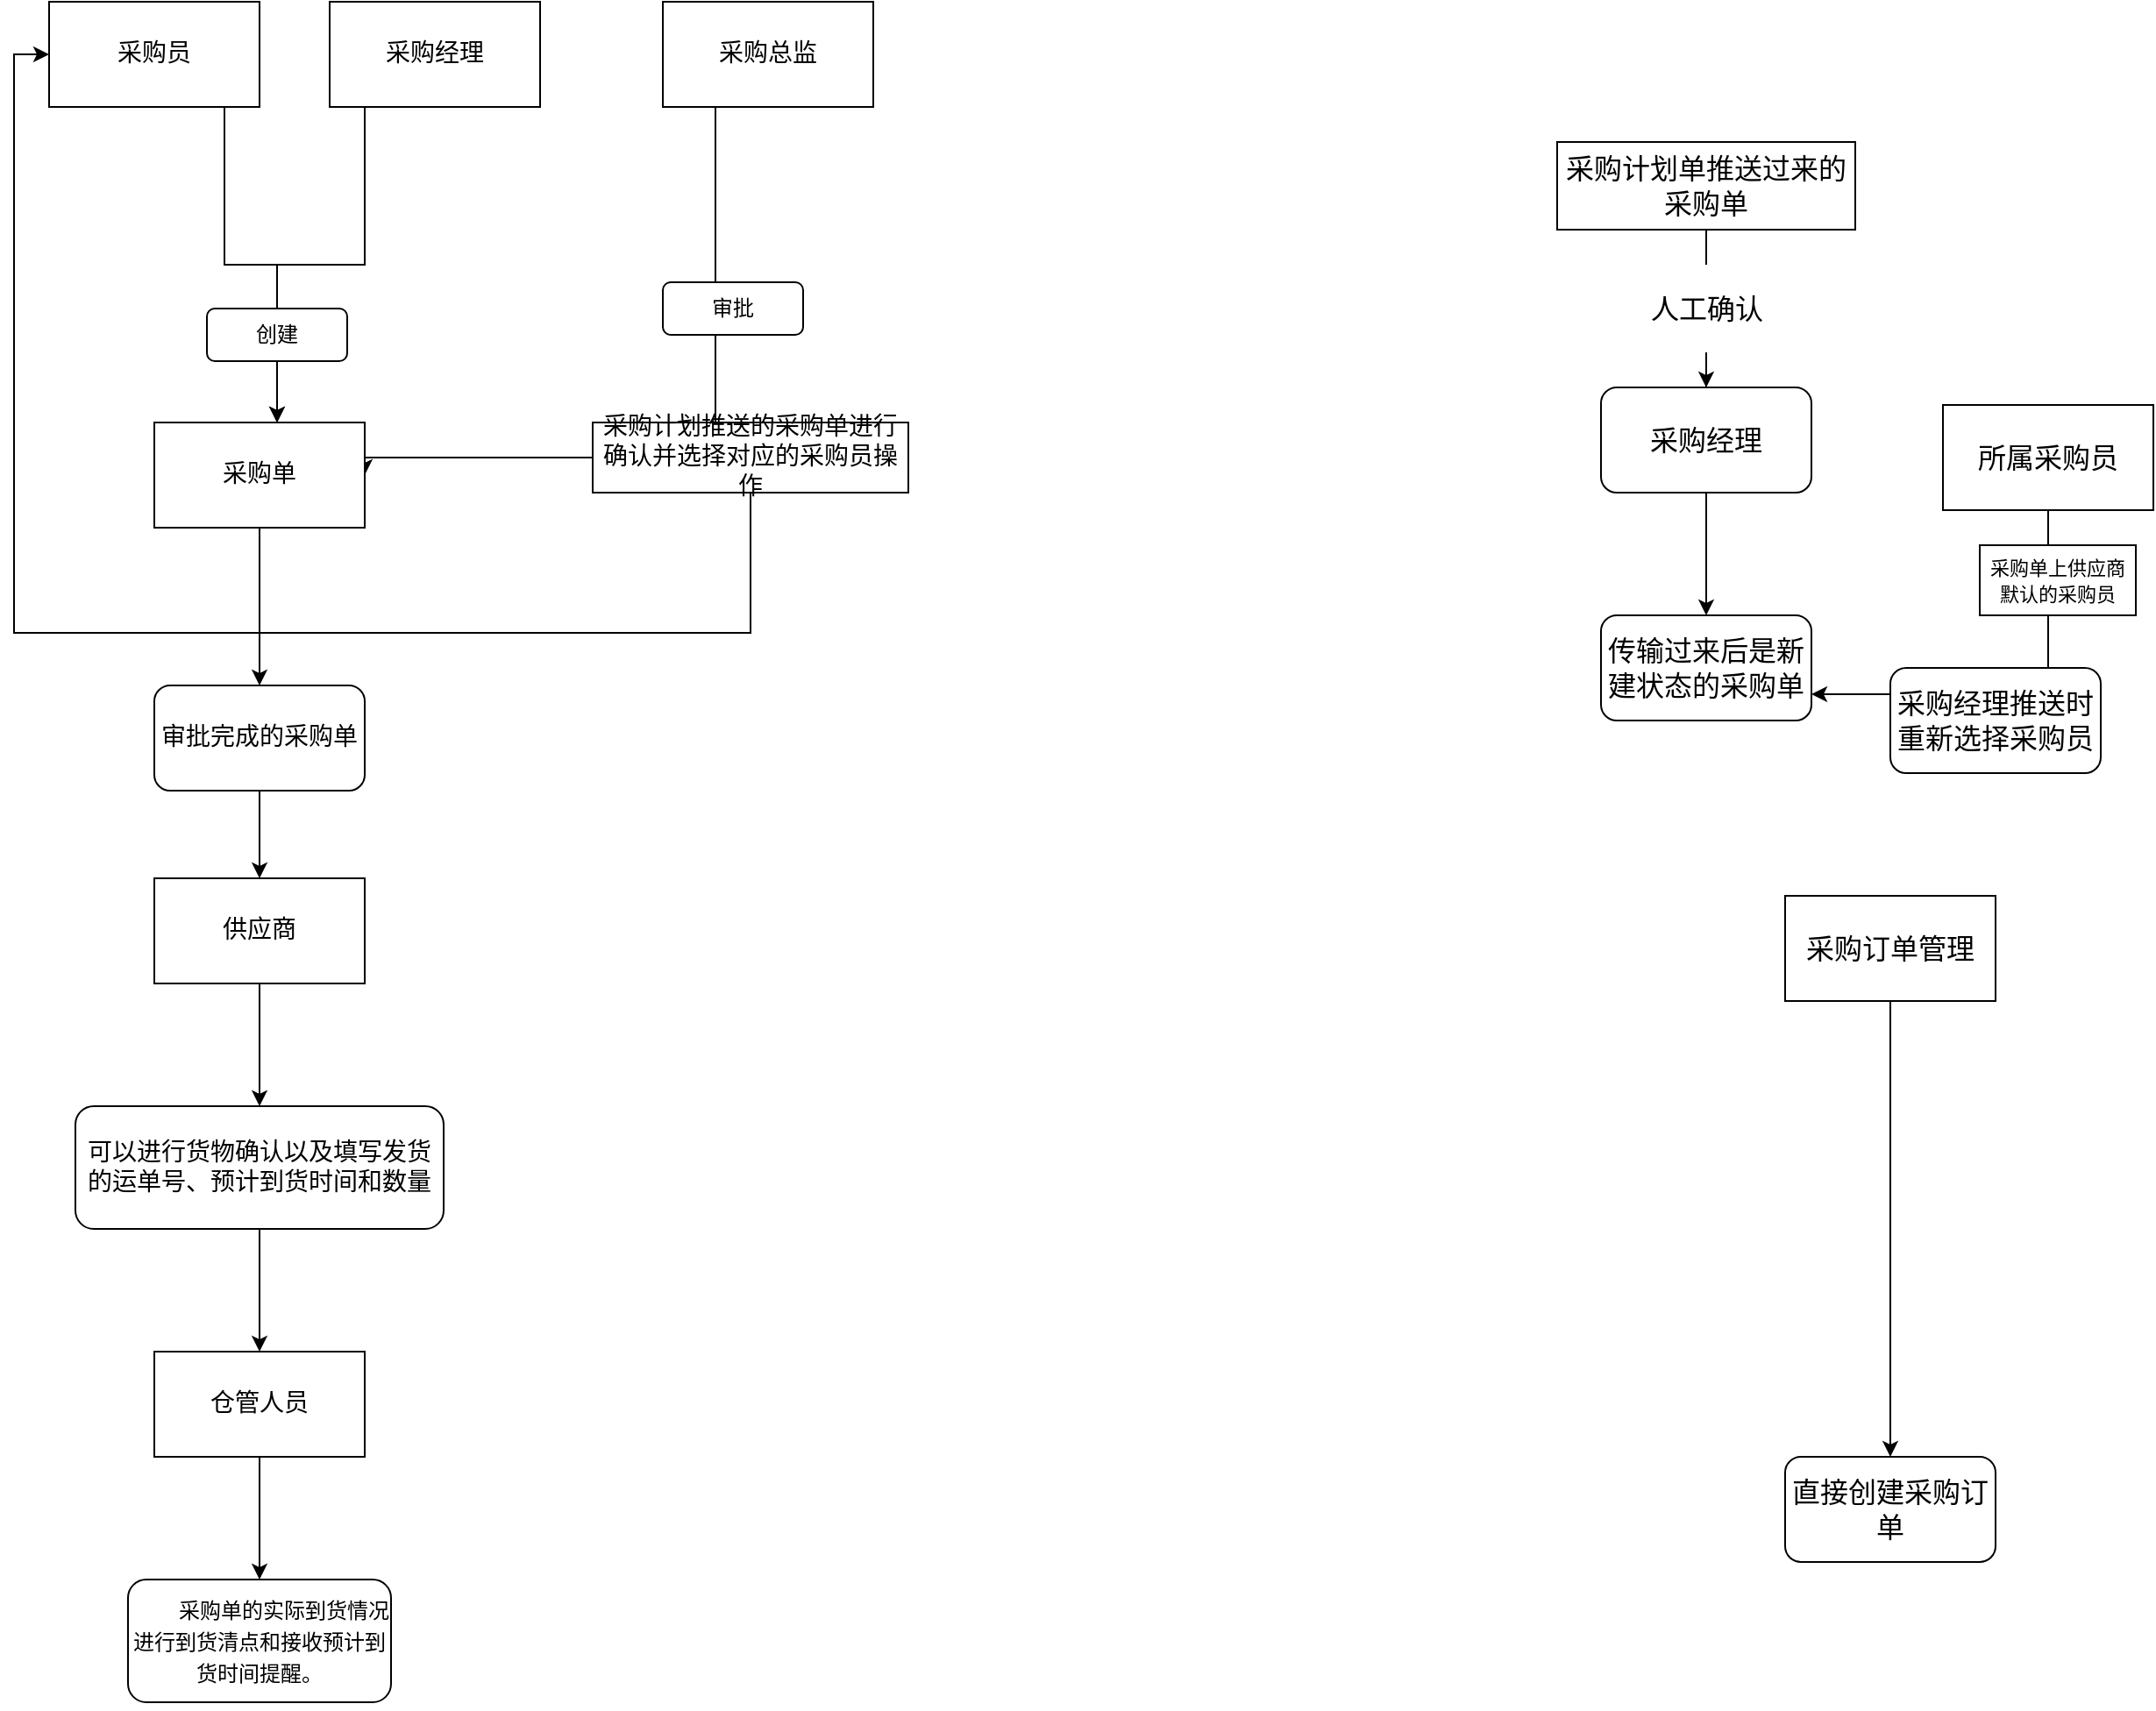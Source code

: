 <mxfile version="20.6.2" type="github">
  <diagram id="_l68q7Rq-pkRGa_NqP47" name="第 1 页">
    <mxGraphModel dx="2012" dy="635" grid="1" gridSize="10" guides="1" tooltips="1" connect="1" arrows="1" fold="1" page="1" pageScale="1" pageWidth="827" pageHeight="1169" math="0" shadow="0">
      <root>
        <mxCell id="0" />
        <mxCell id="1" parent="0" />
        <mxCell id="7OBlotwKf9dcvaxBll90-7" style="edgeStyle=orthogonalEdgeStyle;rounded=0;orthogonalLoop=1;jettySize=auto;html=1;" edge="1" parent="1" source="7OBlotwKf9dcvaxBll90-1" target="7OBlotwKf9dcvaxBll90-6">
          <mxGeometry relative="1" as="geometry">
            <Array as="points">
              <mxPoint x="120" y="200" />
              <mxPoint x="150" y="200" />
            </Array>
          </mxGeometry>
        </mxCell>
        <mxCell id="7OBlotwKf9dcvaxBll90-1" value="&lt;p class=&quot;MsoNormal&quot;&gt;&lt;span style=&quot;mso-spacerun:&#39;yes&#39;;font-family:宋体;font-size:10.5pt;&lt;br/&gt;mso-font-kerning:1.0pt;&quot;&gt;采购&lt;/span&gt;&lt;span style=&quot;mso-spacerun:&#39;yes&#39;;font-family:宋体;font-size:10.5pt;&lt;br/&gt;mso-font-kerning:1.0pt;&quot;&gt;员&lt;/span&gt;&lt;/p&gt;" style="rounded=0;whiteSpace=wrap;html=1;" vertex="1" parent="1">
          <mxGeometry x="20" y="50" width="120" height="60" as="geometry" />
        </mxCell>
        <mxCell id="7OBlotwKf9dcvaxBll90-8" style="edgeStyle=orthogonalEdgeStyle;rounded=0;orthogonalLoop=1;jettySize=auto;html=1;exitX=0.5;exitY=1;exitDx=0;exitDy=0;" edge="1" parent="1" source="7OBlotwKf9dcvaxBll90-2">
          <mxGeometry relative="1" as="geometry">
            <mxPoint x="150" y="290" as="targetPoint" />
            <Array as="points">
              <mxPoint x="200" y="110" />
              <mxPoint x="200" y="200" />
              <mxPoint x="150" y="200" />
            </Array>
          </mxGeometry>
        </mxCell>
        <mxCell id="7OBlotwKf9dcvaxBll90-2" value="&lt;p class=&quot;MsoNormal&quot;&gt;&lt;span style=&quot;mso-spacerun:&#39;yes&#39;;font-family:宋体;font-size:10.5pt;&lt;br/&gt;mso-font-kerning:1.0pt;&quot;&gt;采购经理&lt;/span&gt;&lt;/p&gt;" style="rounded=0;whiteSpace=wrap;html=1;" vertex="1" parent="1">
          <mxGeometry x="180" y="50" width="120" height="60" as="geometry" />
        </mxCell>
        <mxCell id="7OBlotwKf9dcvaxBll90-12" style="edgeStyle=orthogonalEdgeStyle;rounded=0;orthogonalLoop=1;jettySize=auto;html=1;entryX=1;entryY=0.5;entryDx=0;entryDy=0;" edge="1" parent="1" source="7OBlotwKf9dcvaxBll90-3" target="7OBlotwKf9dcvaxBll90-6">
          <mxGeometry relative="1" as="geometry">
            <Array as="points">
              <mxPoint x="400" y="310" />
              <mxPoint x="200" y="310" />
            </Array>
          </mxGeometry>
        </mxCell>
        <mxCell id="7OBlotwKf9dcvaxBll90-3" value="&lt;p class=&quot;MsoNormal&quot;&gt;&lt;span style=&quot;mso-spacerun:&#39;yes&#39;;font-family:宋体;font-size:10.5pt;&lt;br/&gt;mso-font-kerning:1.0pt;&quot;&gt;采购总监&lt;/span&gt;&lt;/p&gt;" style="rounded=0;whiteSpace=wrap;html=1;" vertex="1" parent="1">
          <mxGeometry x="370" y="50" width="120" height="60" as="geometry" />
        </mxCell>
        <mxCell id="7OBlotwKf9dcvaxBll90-24" style="edgeStyle=orthogonalEdgeStyle;rounded=0;orthogonalLoop=1;jettySize=auto;html=1;" edge="1" parent="1" source="7OBlotwKf9dcvaxBll90-4" target="7OBlotwKf9dcvaxBll90-23">
          <mxGeometry relative="1" as="geometry" />
        </mxCell>
        <mxCell id="7OBlotwKf9dcvaxBll90-4" value="&lt;p class=&quot;MsoNormal&quot;&gt;&lt;span style=&quot;mso-spacerun:&#39;yes&#39;;font-family:宋体;font-size:10.5pt;&lt;br/&gt;mso-font-kerning:1.0pt;&quot;&gt;仓管人员&lt;/span&gt;&lt;/p&gt;" style="rounded=0;whiteSpace=wrap;html=1;" vertex="1" parent="1">
          <mxGeometry x="80" y="820" width="120" height="60" as="geometry" />
        </mxCell>
        <mxCell id="7OBlotwKf9dcvaxBll90-21" style="edgeStyle=orthogonalEdgeStyle;rounded=0;orthogonalLoop=1;jettySize=auto;html=1;entryX=0.5;entryY=0;entryDx=0;entryDy=0;" edge="1" parent="1" source="7OBlotwKf9dcvaxBll90-5" target="7OBlotwKf9dcvaxBll90-20">
          <mxGeometry relative="1" as="geometry" />
        </mxCell>
        <mxCell id="7OBlotwKf9dcvaxBll90-5" value="&lt;p class=&quot;MsoNormal&quot;&gt;&lt;span style=&quot;mso-spacerun:&#39;yes&#39;;font-family:宋体;font-size:10.5pt;&lt;br/&gt;mso-font-kerning:1.0pt;&quot;&gt;供应商&lt;/span&gt;&lt;/p&gt;" style="rounded=0;whiteSpace=wrap;html=1;" vertex="1" parent="1">
          <mxGeometry x="80" y="550" width="120" height="60" as="geometry" />
        </mxCell>
        <mxCell id="7OBlotwKf9dcvaxBll90-18" style="edgeStyle=orthogonalEdgeStyle;rounded=0;orthogonalLoop=1;jettySize=auto;html=1;" edge="1" parent="1" source="7OBlotwKf9dcvaxBll90-6" target="7OBlotwKf9dcvaxBll90-17">
          <mxGeometry relative="1" as="geometry" />
        </mxCell>
        <mxCell id="7OBlotwKf9dcvaxBll90-6" value="&lt;p class=&quot;MsoNormal&quot;&gt;&lt;span style=&quot;mso-spacerun:&#39;yes&#39;;font-family:宋体;font-size:10.5pt;&lt;br/&gt;mso-font-kerning:1.0pt;&quot;&gt;采购单&lt;/span&gt;&lt;/p&gt;" style="rounded=0;whiteSpace=wrap;html=1;" vertex="1" parent="1">
          <mxGeometry x="80" y="290" width="120" height="60" as="geometry" />
        </mxCell>
        <mxCell id="7OBlotwKf9dcvaxBll90-11" value="创建" style="rounded=1;whiteSpace=wrap;html=1;" vertex="1" parent="1">
          <mxGeometry x="110" y="225" width="80" height="30" as="geometry" />
        </mxCell>
        <mxCell id="7OBlotwKf9dcvaxBll90-13" value="审批" style="rounded=1;whiteSpace=wrap;html=1;" vertex="1" parent="1">
          <mxGeometry x="370" y="210" width="80" height="30" as="geometry" />
        </mxCell>
        <mxCell id="7OBlotwKf9dcvaxBll90-16" style="edgeStyle=orthogonalEdgeStyle;rounded=0;orthogonalLoop=1;jettySize=auto;html=1;entryX=0;entryY=0.5;entryDx=0;entryDy=0;" edge="1" parent="1" source="7OBlotwKf9dcvaxBll90-15" target="7OBlotwKf9dcvaxBll90-1">
          <mxGeometry relative="1" as="geometry">
            <Array as="points">
              <mxPoint x="420" y="410" />
              <mxPoint y="410" />
              <mxPoint y="80" />
            </Array>
          </mxGeometry>
        </mxCell>
        <mxCell id="7OBlotwKf9dcvaxBll90-15" value="&lt;p class=&quot;MsoNormal&quot;&gt;&lt;span style=&quot;mso-spacerun:&#39;yes&#39;;font-family:宋体;font-size:10.5pt;&lt;br/&gt;mso-font-kerning:1.0pt;&quot;&gt;采购计划推送的采购单进行确认并选择对应的采购员操作&lt;/span&gt;&lt;/p&gt;" style="rounded=0;whiteSpace=wrap;html=1;" vertex="1" parent="1">
          <mxGeometry x="330" y="290" width="180" height="40" as="geometry" />
        </mxCell>
        <mxCell id="7OBlotwKf9dcvaxBll90-19" style="edgeStyle=orthogonalEdgeStyle;rounded=0;orthogonalLoop=1;jettySize=auto;html=1;" edge="1" parent="1" source="7OBlotwKf9dcvaxBll90-17" target="7OBlotwKf9dcvaxBll90-5">
          <mxGeometry relative="1" as="geometry" />
        </mxCell>
        <mxCell id="7OBlotwKf9dcvaxBll90-17" value="&lt;p class=&quot;MsoNormal&quot;&gt;&lt;span style=&quot;mso-spacerun:&#39;yes&#39;;font-family:宋体;font-size:10.5pt;&lt;br/&gt;mso-font-kerning:1.0pt;&quot;&gt;审批完成的采购单&lt;/span&gt;&lt;/p&gt;" style="rounded=1;whiteSpace=wrap;html=1;" vertex="1" parent="1">
          <mxGeometry x="80" y="440" width="120" height="60" as="geometry" />
        </mxCell>
        <mxCell id="7OBlotwKf9dcvaxBll90-22" style="edgeStyle=orthogonalEdgeStyle;rounded=0;orthogonalLoop=1;jettySize=auto;html=1;" edge="1" parent="1" source="7OBlotwKf9dcvaxBll90-20" target="7OBlotwKf9dcvaxBll90-4">
          <mxGeometry relative="1" as="geometry" />
        </mxCell>
        <mxCell id="7OBlotwKf9dcvaxBll90-20" value="&lt;p class=&quot;MsoNormal&quot;&gt;&lt;span style=&quot;mso-spacerun:&#39;yes&#39;;font-family:宋体;font-size:10.5pt;&lt;br/&gt;mso-font-kerning:1.0pt;&quot;&gt;可以进行货物确认以及填写发货的运单号、预计到货时间和数量&lt;/span&gt;&lt;/p&gt;" style="rounded=1;whiteSpace=wrap;html=1;" vertex="1" parent="1">
          <mxGeometry x="35" y="680" width="210" height="70" as="geometry" />
        </mxCell>
        <mxCell id="7OBlotwKf9dcvaxBll90-23" value="&lt;p style=&quot;text-indent:21.0pt;mso-char-indent-count:2.0;text-autospace:ideograph-numeric;&lt;br/&gt;mso-pagination:none;line-height:150%;&quot; class=&quot;MsoNormal&quot;&gt;&lt;span style=&quot;mso-spacerun:&#39;yes&#39;;font-family:宋体;line-height:150%;&lt;br/&gt;font-size:10.5pt;mso-font-kerning:1.0pt;&quot;&gt;采购单的实际到货情况进行到货清点和接收预计到货时间提醒。&lt;/span&gt;&lt;span style=&quot;mso-spacerun:&#39;yes&#39;;font-family:宋体;line-height:150%;&lt;br/&gt;font-size:10.5pt;mso-font-kerning:1.0pt;&quot;&gt;&lt;/span&gt;&lt;/p&gt;" style="rounded=1;whiteSpace=wrap;html=1;" vertex="1" parent="1">
          <mxGeometry x="65" y="950" width="150" height="70" as="geometry" />
        </mxCell>
        <mxCell id="7OBlotwKf9dcvaxBll90-27" value="" style="edgeStyle=orthogonalEdgeStyle;rounded=0;orthogonalLoop=1;jettySize=auto;html=1;startArrow=none;" edge="1" parent="1" source="7OBlotwKf9dcvaxBll90-28" target="7OBlotwKf9dcvaxBll90-26">
          <mxGeometry relative="1" as="geometry" />
        </mxCell>
        <mxCell id="7OBlotwKf9dcvaxBll90-25" value="&lt;p class=&quot;MsoNormal&quot;&gt;&lt;span style=&quot;mso-spacerun:&#39;yes&#39;;font-family:宋体;font-size:12.0pt;&lt;br/&gt;mso-font-kerning:1.0pt;&quot;&gt;采购计划单推送过来的采购单&lt;/span&gt;&lt;/p&gt;" style="rounded=0;whiteSpace=wrap;html=1;" vertex="1" parent="1">
          <mxGeometry x="880" y="130" width="170" height="50" as="geometry" />
        </mxCell>
        <mxCell id="7OBlotwKf9dcvaxBll90-33" value="" style="edgeStyle=orthogonalEdgeStyle;rounded=0;orthogonalLoop=1;jettySize=auto;html=1;" edge="1" parent="1" source="7OBlotwKf9dcvaxBll90-26" target="7OBlotwKf9dcvaxBll90-32">
          <mxGeometry relative="1" as="geometry" />
        </mxCell>
        <mxCell id="7OBlotwKf9dcvaxBll90-26" value="&lt;p class=&quot;MsoNormal&quot;&gt;&lt;span style=&quot;mso-spacerun:&#39;yes&#39;;font-family:宋体;font-size:12.0pt;&lt;br/&gt;mso-font-kerning:1.0pt;&quot;&gt;采购经理&lt;/span&gt;&lt;/p&gt;" style="rounded=1;whiteSpace=wrap;html=1;" vertex="1" parent="1">
          <mxGeometry x="905" y="270" width="120" height="60" as="geometry" />
        </mxCell>
        <mxCell id="7OBlotwKf9dcvaxBll90-28" value="&lt;p class=&quot;MsoNormal&quot;&gt;&lt;span style=&quot;mso-spacerun:&#39;yes&#39;;font-family:宋体;font-size:12.0pt;&lt;br/&gt;mso-font-kerning:1.0pt;&quot;&gt;人工确认&lt;/span&gt;&lt;/p&gt;" style="text;html=1;align=center;verticalAlign=middle;resizable=0;points=[];autosize=1;strokeColor=none;fillColor=none;" vertex="1" parent="1">
          <mxGeometry x="930" y="200" width="70" height="50" as="geometry" />
        </mxCell>
        <mxCell id="7OBlotwKf9dcvaxBll90-29" value="" style="edgeStyle=orthogonalEdgeStyle;rounded=0;orthogonalLoop=1;jettySize=auto;html=1;endArrow=none;" edge="1" parent="1" source="7OBlotwKf9dcvaxBll90-25" target="7OBlotwKf9dcvaxBll90-28">
          <mxGeometry relative="1" as="geometry">
            <mxPoint x="965" y="180" as="sourcePoint" />
            <mxPoint x="965" y="270.0" as="targetPoint" />
          </mxGeometry>
        </mxCell>
        <mxCell id="7OBlotwKf9dcvaxBll90-32" value="&lt;p class=&quot;MsoNormal&quot;&gt;&lt;span style=&quot;mso-spacerun:&#39;yes&#39;;font-family:宋体;font-size:12.0pt;&lt;br/&gt;mso-font-kerning:1.0pt;&quot;&gt;传输过来后是新建状态的采购单&lt;/span&gt;&lt;/p&gt;" style="rounded=1;whiteSpace=wrap;html=1;" vertex="1" parent="1">
          <mxGeometry x="905" y="400" width="120" height="60" as="geometry" />
        </mxCell>
        <mxCell id="7OBlotwKf9dcvaxBll90-35" style="edgeStyle=orthogonalEdgeStyle;rounded=0;orthogonalLoop=1;jettySize=auto;html=1;entryX=1;entryY=0.75;entryDx=0;entryDy=0;" edge="1" parent="1" source="7OBlotwKf9dcvaxBll90-34" target="7OBlotwKf9dcvaxBll90-32">
          <mxGeometry relative="1" as="geometry">
            <Array as="points">
              <mxPoint x="1160" y="445" />
            </Array>
          </mxGeometry>
        </mxCell>
        <mxCell id="7OBlotwKf9dcvaxBll90-34" value="&lt;p class=&quot;MsoNormal&quot;&gt;&lt;span style=&quot;mso-spacerun:&#39;yes&#39;;font-family:宋体;font-size:12.0pt;&lt;br/&gt;mso-font-kerning:1.0pt;&quot;&gt;所属采购员&lt;/span&gt;&lt;/p&gt;" style="rounded=0;whiteSpace=wrap;html=1;" vertex="1" parent="1">
          <mxGeometry x="1100" y="280" width="120" height="60" as="geometry" />
        </mxCell>
        <mxCell id="7OBlotwKf9dcvaxBll90-36" value="&lt;p class=&quot;MsoNormal&quot;&gt;&lt;span&gt;&lt;font style=&quot;font-size: 11px;&quot; face=&quot;宋体&quot;&gt;采购单上供应商默认的采购员&lt;/font&gt;&lt;/span&gt;&lt;/p&gt;" style="rounded=0;whiteSpace=wrap;html=1;" vertex="1" parent="1">
          <mxGeometry x="1121" y="360" width="89" height="40" as="geometry" />
        </mxCell>
        <mxCell id="7OBlotwKf9dcvaxBll90-37" value="&lt;p class=&quot;MsoNormal&quot;&gt;&lt;span style=&quot;mso-spacerun:&#39;yes&#39;;font-family:宋体;font-size:12.0pt;&lt;br/&gt;mso-font-kerning:1.0pt;&quot;&gt;采购经理推送时重新选择采购员&lt;/span&gt;&lt;/p&gt;" style="rounded=1;whiteSpace=wrap;html=1;fontSize=11;" vertex="1" parent="1">
          <mxGeometry x="1070" y="430" width="120" height="60" as="geometry" />
        </mxCell>
        <mxCell id="7OBlotwKf9dcvaxBll90-40" value="" style="edgeStyle=orthogonalEdgeStyle;rounded=0;orthogonalLoop=1;jettySize=auto;html=1;fontSize=11;" edge="1" parent="1" source="7OBlotwKf9dcvaxBll90-38" target="7OBlotwKf9dcvaxBll90-39">
          <mxGeometry relative="1" as="geometry" />
        </mxCell>
        <mxCell id="7OBlotwKf9dcvaxBll90-38" value="&lt;p class=&quot;MsoNormal&quot;&gt;&lt;span style=&quot;mso-spacerun:&#39;yes&#39;;font-family:宋体;font-size:12.0pt;&lt;br/&gt;mso-font-kerning:1.0pt;&quot;&gt;采购订单管理&lt;/span&gt;&lt;/p&gt;" style="rounded=0;whiteSpace=wrap;html=1;fontSize=11;" vertex="1" parent="1">
          <mxGeometry x="1010" y="560" width="120" height="60" as="geometry" />
        </mxCell>
        <mxCell id="7OBlotwKf9dcvaxBll90-39" value="&lt;p class=&quot;MsoNormal&quot;&gt;&lt;span style=&quot;mso-spacerun:&#39;yes&#39;;font-family:宋体;font-size:12.0pt;&lt;br/&gt;mso-font-kerning:1.0pt;&quot;&gt;直接创建采购订单&lt;/span&gt;&lt;/p&gt;" style="rounded=1;whiteSpace=wrap;html=1;fontSize=11;" vertex="1" parent="1">
          <mxGeometry x="1010" y="880" width="120" height="60" as="geometry" />
        </mxCell>
      </root>
    </mxGraphModel>
  </diagram>
</mxfile>
